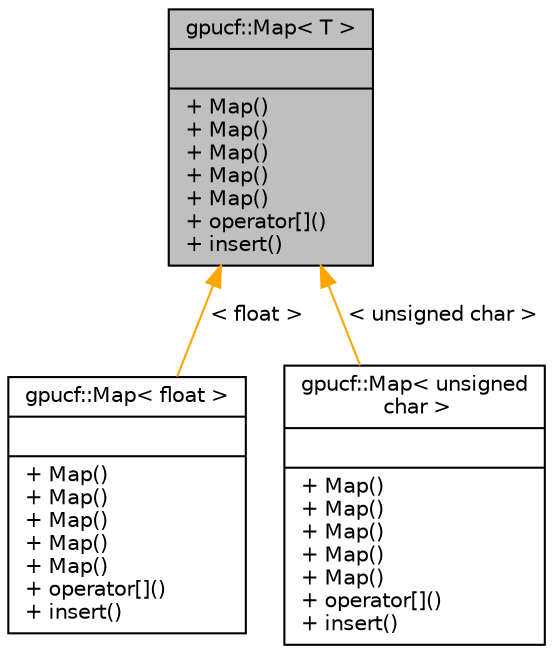 digraph "gpucf::Map&lt; T &gt;"
{
 // INTERACTIVE_SVG=YES
  bgcolor="transparent";
  edge [fontname="Helvetica",fontsize="10",labelfontname="Helvetica",labelfontsize="10"];
  node [fontname="Helvetica",fontsize="10",shape=record];
  Node1 [label="{gpucf::Map\< T \>\n||+ Map()\l+ Map()\l+ Map()\l+ Map()\l+ Map()\l+ operator[]()\l+ insert()\l}",height=0.2,width=0.4,color="black", fillcolor="grey75", style="filled", fontcolor="black"];
  Node1 -> Node2 [dir="back",color="orange",fontsize="10",style="solid",label=" \< float \>" ,fontname="Helvetica"];
  Node2 [label="{gpucf::Map\< float \>\n||+ Map()\l+ Map()\l+ Map()\l+ Map()\l+ Map()\l+ operator[]()\l+ insert()\l}",height=0.2,width=0.4,color="black",URL="$de/d9b/classgpucf_1_1Map.html"];
  Node1 -> Node3 [dir="back",color="orange",fontsize="10",style="solid",label=" \< unsigned char \>" ,fontname="Helvetica"];
  Node3 [label="{gpucf::Map\< unsigned\l char \>\n||+ Map()\l+ Map()\l+ Map()\l+ Map()\l+ Map()\l+ operator[]()\l+ insert()\l}",height=0.2,width=0.4,color="black",URL="$de/d9b/classgpucf_1_1Map.html"];
}
